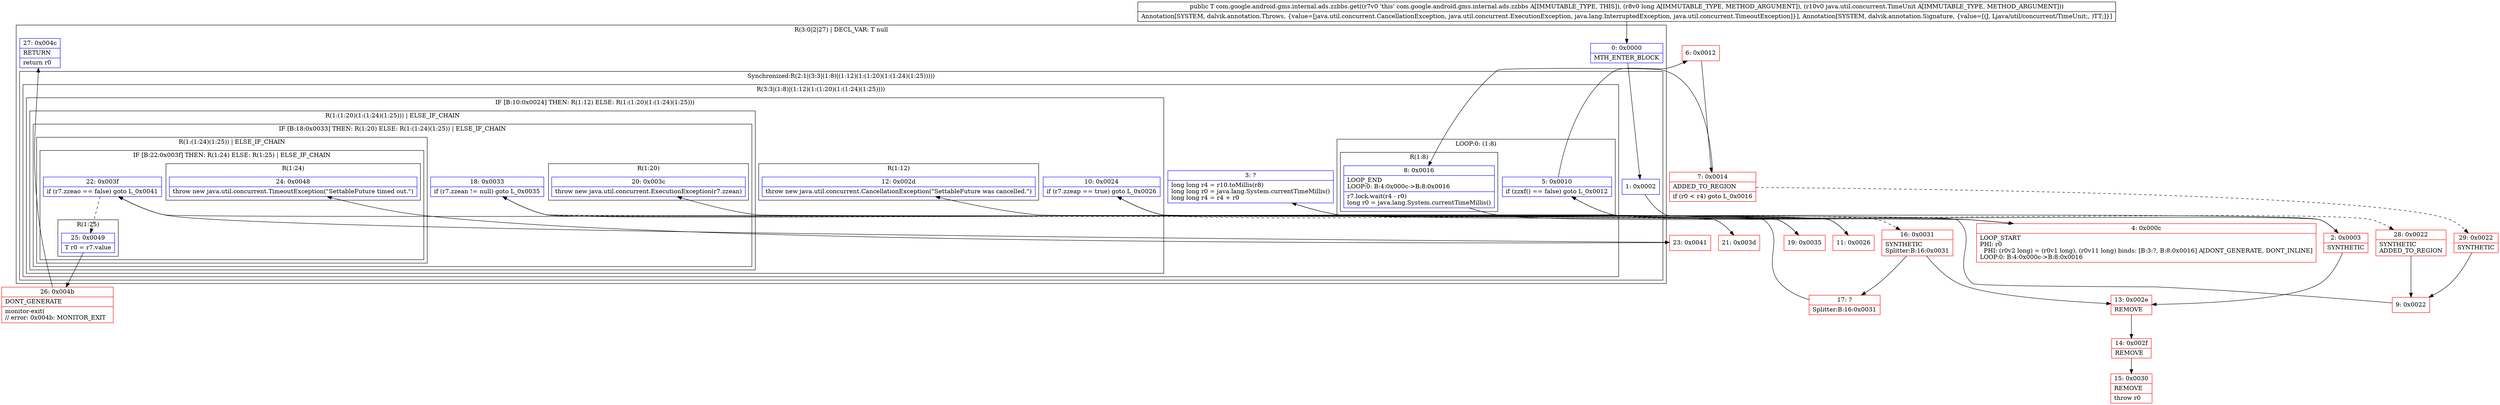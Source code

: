 digraph "CFG forcom.google.android.gms.internal.ads.zzbbs.get(JLjava\/util\/concurrent\/TimeUnit;)Ljava\/lang\/Object;" {
subgraph cluster_Region_634288757 {
label = "R(3:0|2|27) | DECL_VAR: T null\l";
node [shape=record,color=blue];
Node_0 [shape=record,label="{0\:\ 0x0000|MTH_ENTER_BLOCK\l}"];
subgraph cluster_SynchronizedRegion_1609592107 {
label = "Synchronized:R(2:1|(3:3|(1:8)|(1:12)(1:(1:20)(1:(1:24)(1:25)))))";
node [shape=record,color=blue];
Node_1 [shape=record,label="{1\:\ 0x0002}"];
subgraph cluster_Region_524200896 {
label = "R(3:3|(1:8)|(1:12)(1:(1:20)(1:(1:24)(1:25))))";
node [shape=record,color=blue];
Node_3 [shape=record,label="{3\:\ ?|long long r4 = r10.toMillis(r8)\llong long r0 = java.lang.System.currentTimeMillis()\llong long r4 = r4 + r0\l}"];
subgraph cluster_LoopRegion_1446194839 {
label = "LOOP:0: (1:8)";
node [shape=record,color=blue];
Node_5 [shape=record,label="{5\:\ 0x0010|if (zzxf() == false) goto L_0x0012\l}"];
subgraph cluster_Region_1364247851 {
label = "R(1:8)";
node [shape=record,color=blue];
Node_8 [shape=record,label="{8\:\ 0x0016|LOOP_END\lLOOP:0: B:4:0x000c\-\>B:8:0x0016\l|r7.lock.wait(r4 \- r0)\llong r0 = java.lang.System.currentTimeMillis()\l}"];
}
}
subgraph cluster_IfRegion_323203336 {
label = "IF [B:10:0x0024] THEN: R(1:12) ELSE: R(1:(1:20)(1:(1:24)(1:25)))";
node [shape=record,color=blue];
Node_10 [shape=record,label="{10\:\ 0x0024|if (r7.zzeap == true) goto L_0x0026\l}"];
subgraph cluster_Region_437158661 {
label = "R(1:12)";
node [shape=record,color=blue];
Node_12 [shape=record,label="{12\:\ 0x002d|throw new java.util.concurrent.CancellationException(\"SettableFuture was cancelled.\")\l}"];
}
subgraph cluster_Region_1187724378 {
label = "R(1:(1:20)(1:(1:24)(1:25))) | ELSE_IF_CHAIN\l";
node [shape=record,color=blue];
subgraph cluster_IfRegion_155448706 {
label = "IF [B:18:0x0033] THEN: R(1:20) ELSE: R(1:(1:24)(1:25)) | ELSE_IF_CHAIN\l";
node [shape=record,color=blue];
Node_18 [shape=record,label="{18\:\ 0x0033|if (r7.zzean != null) goto L_0x0035\l}"];
subgraph cluster_Region_126275155 {
label = "R(1:20)";
node [shape=record,color=blue];
Node_20 [shape=record,label="{20\:\ 0x003c|throw new java.util.concurrent.ExecutionException(r7.zzean)\l}"];
}
subgraph cluster_Region_1769894669 {
label = "R(1:(1:24)(1:25)) | ELSE_IF_CHAIN\l";
node [shape=record,color=blue];
subgraph cluster_IfRegion_1992862612 {
label = "IF [B:22:0x003f] THEN: R(1:24) ELSE: R(1:25) | ELSE_IF_CHAIN\l";
node [shape=record,color=blue];
Node_22 [shape=record,label="{22\:\ 0x003f|if (r7.zzeao == false) goto L_0x0041\l}"];
subgraph cluster_Region_1613868842 {
label = "R(1:24)";
node [shape=record,color=blue];
Node_24 [shape=record,label="{24\:\ 0x0048|throw new java.util.concurrent.TimeoutException(\"SettableFuture timed out.\")\l}"];
}
subgraph cluster_Region_1545916314 {
label = "R(1:25)";
node [shape=record,color=blue];
Node_25 [shape=record,label="{25\:\ 0x0049|T r0 = r7.value\l}"];
}
}
}
}
}
}
}
}
Node_27 [shape=record,label="{27\:\ 0x004c|RETURN\l|return r0\l}"];
}
Node_2 [shape=record,color=red,label="{2\:\ 0x0003|SYNTHETIC\l}"];
Node_4 [shape=record,color=red,label="{4\:\ 0x000c|LOOP_START\lPHI: r0 \l  PHI: (r0v2 long) = (r0v1 long), (r0v11 long) binds: [B:3:?, B:8:0x0016] A[DONT_GENERATE, DONT_INLINE]\lLOOP:0: B:4:0x000c\-\>B:8:0x0016\l}"];
Node_6 [shape=record,color=red,label="{6\:\ 0x0012}"];
Node_7 [shape=record,color=red,label="{7\:\ 0x0014|ADDED_TO_REGION\l|if (r0 \< r4) goto L_0x0016\l}"];
Node_9 [shape=record,color=red,label="{9\:\ 0x0022}"];
Node_11 [shape=record,color=red,label="{11\:\ 0x0026}"];
Node_13 [shape=record,color=red,label="{13\:\ 0x002e|REMOVE\l}"];
Node_14 [shape=record,color=red,label="{14\:\ 0x002f|REMOVE\l}"];
Node_15 [shape=record,color=red,label="{15\:\ 0x0030|REMOVE\l|throw r0\l}"];
Node_16 [shape=record,color=red,label="{16\:\ 0x0031|SYNTHETIC\lSplitter:B:16:0x0031\l}"];
Node_17 [shape=record,color=red,label="{17\:\ ?|Splitter:B:16:0x0031\l}"];
Node_19 [shape=record,color=red,label="{19\:\ 0x0035}"];
Node_21 [shape=record,color=red,label="{21\:\ 0x003d}"];
Node_23 [shape=record,color=red,label="{23\:\ 0x0041}"];
Node_26 [shape=record,color=red,label="{26\:\ 0x004b|DONT_GENERATE\l|monitor\-exit(\l\/\/ error: 0x004b: MONITOR_EXIT  \l}"];
Node_28 [shape=record,color=red,label="{28\:\ 0x0022|SYNTHETIC\lADDED_TO_REGION\l}"];
Node_29 [shape=record,color=red,label="{29\:\ 0x0022|SYNTHETIC\l}"];
MethodNode[shape=record,label="{public T com.google.android.gms.internal.ads.zzbbs.get((r7v0 'this' com.google.android.gms.internal.ads.zzbbs A[IMMUTABLE_TYPE, THIS]), (r8v0 long A[IMMUTABLE_TYPE, METHOD_ARGUMENT]), (r10v0 java.util.concurrent.TimeUnit A[IMMUTABLE_TYPE, METHOD_ARGUMENT]))  | Annotation[SYSTEM, dalvik.annotation.Throws, \{value=[java.util.concurrent.CancellationException, java.util.concurrent.ExecutionException, java.lang.InterruptedException, java.util.concurrent.TimeoutException]\}], Annotation[SYSTEM, dalvik.annotation.Signature, \{value=[(J, Ljava\/util\/concurrent\/TimeUnit;, )TT;]\}]\l}"];
MethodNode -> Node_0;
Node_0 -> Node_1;
Node_1 -> Node_2;
Node_3 -> Node_4;
Node_5 -> Node_6;
Node_5 -> Node_28[style=dashed];
Node_8 -> Node_4;
Node_10 -> Node_11;
Node_10 -> Node_16[style=dashed];
Node_18 -> Node_19;
Node_18 -> Node_21[style=dashed];
Node_22 -> Node_23;
Node_22 -> Node_25[style=dashed];
Node_25 -> Node_26;
Node_2 -> Node_3;
Node_2 -> Node_13;
Node_4 -> Node_5;
Node_6 -> Node_7;
Node_7 -> Node_8;
Node_7 -> Node_29[style=dashed];
Node_9 -> Node_10;
Node_11 -> Node_12;
Node_13 -> Node_14;
Node_14 -> Node_15;
Node_16 -> Node_17;
Node_16 -> Node_13;
Node_17 -> Node_18;
Node_19 -> Node_20;
Node_21 -> Node_22;
Node_23 -> Node_24;
Node_26 -> Node_27;
Node_28 -> Node_9;
Node_29 -> Node_9;
}

